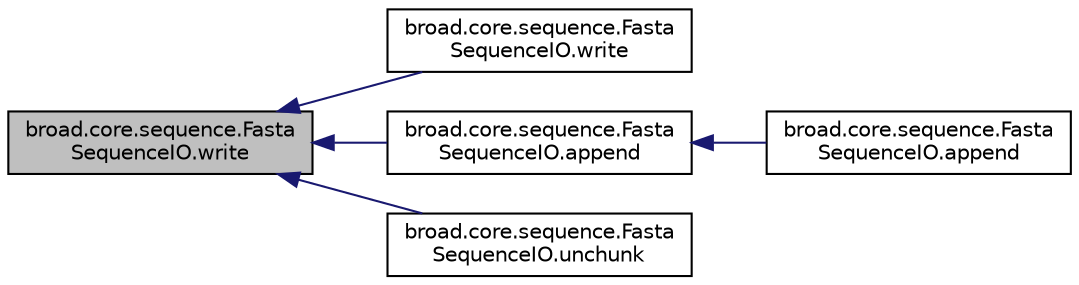 digraph "broad.core.sequence.FastaSequenceIO.write"
{
  edge [fontname="Helvetica",fontsize="10",labelfontname="Helvetica",labelfontsize="10"];
  node [fontname="Helvetica",fontsize="10",shape=record];
  rankdir="LR";
  Node1 [label="broad.core.sequence.Fasta\lSequenceIO.write",height=0.2,width=0.4,color="black", fillcolor="grey75", style="filled" fontcolor="black"];
  Node1 -> Node2 [dir="back",color="midnightblue",fontsize="10",style="solid"];
  Node2 [label="broad.core.sequence.Fasta\lSequenceIO.write",height=0.2,width=0.4,color="black", fillcolor="white", style="filled",URL="$classbroad_1_1core_1_1sequence_1_1_fasta_sequence_i_o.html#a13ddcf5f555eb5f54fbf64a5f4598228"];
  Node1 -> Node3 [dir="back",color="midnightblue",fontsize="10",style="solid"];
  Node3 [label="broad.core.sequence.Fasta\lSequenceIO.append",height=0.2,width=0.4,color="black", fillcolor="white", style="filled",URL="$classbroad_1_1core_1_1sequence_1_1_fasta_sequence_i_o.html#ad6f4da2133f3c03f22f20a826ed9be36"];
  Node3 -> Node4 [dir="back",color="midnightblue",fontsize="10",style="solid"];
  Node4 [label="broad.core.sequence.Fasta\lSequenceIO.append",height=0.2,width=0.4,color="black", fillcolor="white", style="filled",URL="$classbroad_1_1core_1_1sequence_1_1_fasta_sequence_i_o.html#acb32eb4f18d008ff3e4d3d10ffdf2d04"];
  Node1 -> Node5 [dir="back",color="midnightblue",fontsize="10",style="solid"];
  Node5 [label="broad.core.sequence.Fasta\lSequenceIO.unchunk",height=0.2,width=0.4,color="black", fillcolor="white", style="filled",URL="$classbroad_1_1core_1_1sequence_1_1_fasta_sequence_i_o.html#a38d5e9db349c14c25989db4161afe9b2"];
}
